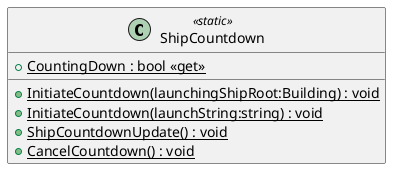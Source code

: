 @startuml
class ShipCountdown <<static>> {
    + {static} CountingDown : bool <<get>>
    + {static} InitiateCountdown(launchingShipRoot:Building) : void
    + {static} InitiateCountdown(launchString:string) : void
    + {static} ShipCountdownUpdate() : void
    + {static} CancelCountdown() : void
}
@enduml
